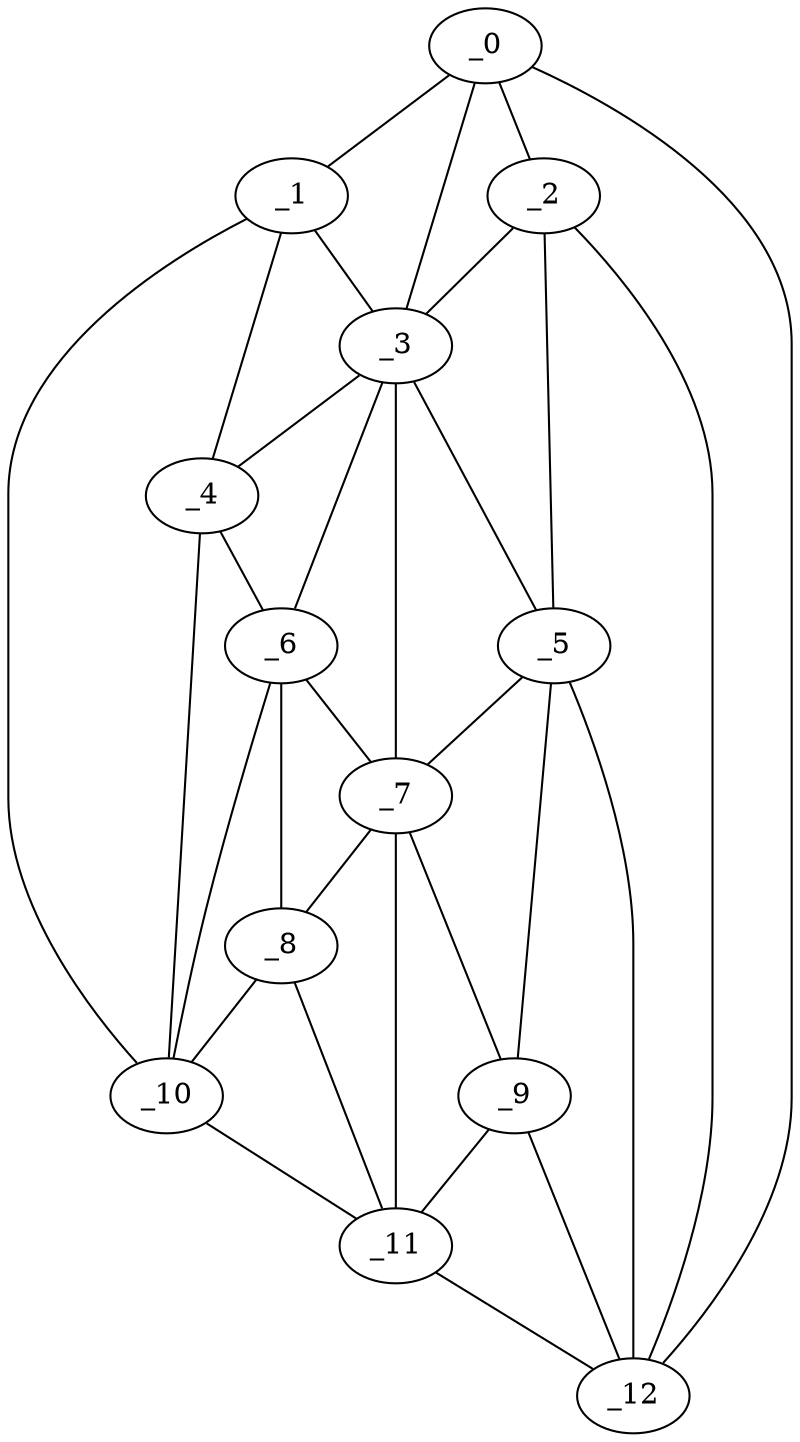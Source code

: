 graph "obj86__355.gxl" {
	_0	 [x=30,
		y=14];
	_1	 [x=60,
		y=73];
	_0 -- _1	 [valence=1];
	_2	 [x=69,
		y=21];
	_0 -- _2	 [valence=1];
	_3	 [x=75,
		y=52];
	_0 -- _3	 [valence=2];
	_12	 [x=100,
		y=15];
	_0 -- _12	 [valence=1];
	_1 -- _3	 [valence=2];
	_4	 [x=76,
		y=61];
	_1 -- _4	 [valence=2];
	_10	 [x=96,
		y=62];
	_1 -- _10	 [valence=1];
	_2 -- _3	 [valence=2];
	_5	 [x=81,
		y=23];
	_2 -- _5	 [valence=1];
	_2 -- _12	 [valence=2];
	_3 -- _4	 [valence=2];
	_3 -- _5	 [valence=1];
	_6	 [x=85,
		y=56];
	_3 -- _6	 [valence=2];
	_7	 [x=89,
		y=39];
	_3 -- _7	 [valence=2];
	_4 -- _6	 [valence=2];
	_4 -- _10	 [valence=2];
	_5 -- _7	 [valence=1];
	_9	 [x=95,
		y=20];
	_5 -- _9	 [valence=2];
	_5 -- _12	 [valence=2];
	_6 -- _7	 [valence=2];
	_8	 [x=92,
		y=53];
	_6 -- _8	 [valence=2];
	_6 -- _10	 [valence=1];
	_7 -- _8	 [valence=2];
	_7 -- _9	 [valence=2];
	_11	 [x=98,
		y=50];
	_7 -- _11	 [valence=1];
	_8 -- _10	 [valence=2];
	_8 -- _11	 [valence=2];
	_9 -- _11	 [valence=2];
	_9 -- _12	 [valence=2];
	_10 -- _11	 [valence=1];
	_11 -- _12	 [valence=1];
}
